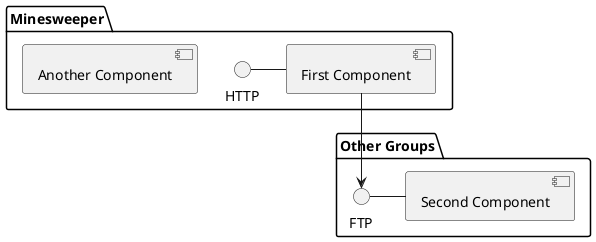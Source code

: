 @startuml

package "Minesweeper" {
HTTP - [First Component]
[Another Component]
}

package "Other Groups" {
FTP - [Second Component]

[First Component] --> FTP
}

@enduml
